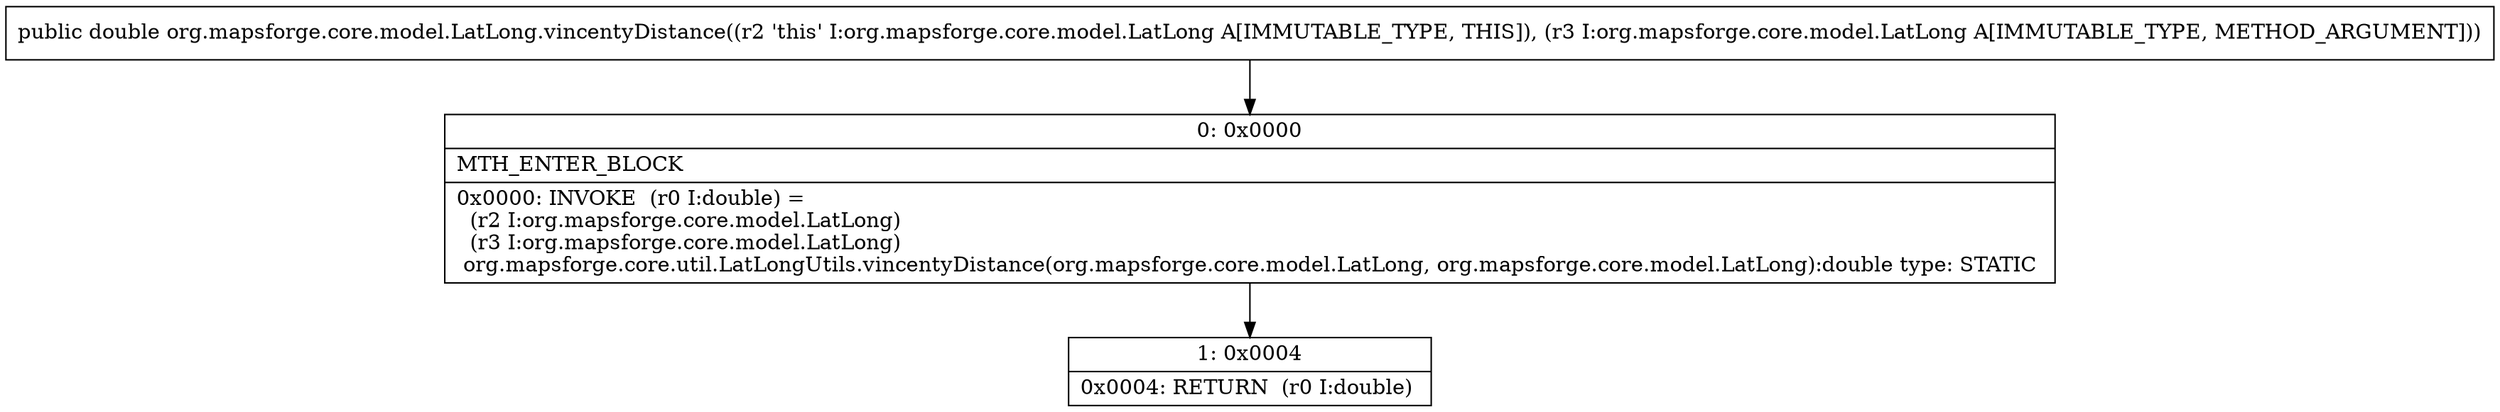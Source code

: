 digraph "CFG fororg.mapsforge.core.model.LatLong.vincentyDistance(Lorg\/mapsforge\/core\/model\/LatLong;)D" {
Node_0 [shape=record,label="{0\:\ 0x0000|MTH_ENTER_BLOCK\l|0x0000: INVOKE  (r0 I:double) = \l  (r2 I:org.mapsforge.core.model.LatLong)\l  (r3 I:org.mapsforge.core.model.LatLong)\l org.mapsforge.core.util.LatLongUtils.vincentyDistance(org.mapsforge.core.model.LatLong, org.mapsforge.core.model.LatLong):double type: STATIC \l}"];
Node_1 [shape=record,label="{1\:\ 0x0004|0x0004: RETURN  (r0 I:double) \l}"];
MethodNode[shape=record,label="{public double org.mapsforge.core.model.LatLong.vincentyDistance((r2 'this' I:org.mapsforge.core.model.LatLong A[IMMUTABLE_TYPE, THIS]), (r3 I:org.mapsforge.core.model.LatLong A[IMMUTABLE_TYPE, METHOD_ARGUMENT])) }"];
MethodNode -> Node_0;
Node_0 -> Node_1;
}

